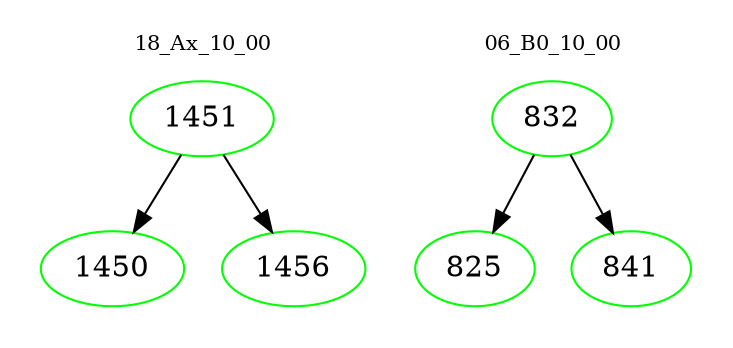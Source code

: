 digraph{
subgraph cluster_0 {
color = white
label = "18_Ax_10_00";
fontsize=10;
T0_1451 [label="1451", color="green"]
T0_1451 -> T0_1450 [color="black"]
T0_1450 [label="1450", color="green"]
T0_1451 -> T0_1456 [color="black"]
T0_1456 [label="1456", color="green"]
}
subgraph cluster_1 {
color = white
label = "06_B0_10_00";
fontsize=10;
T1_832 [label="832", color="green"]
T1_832 -> T1_825 [color="black"]
T1_825 [label="825", color="green"]
T1_832 -> T1_841 [color="black"]
T1_841 [label="841", color="green"]
}
}
